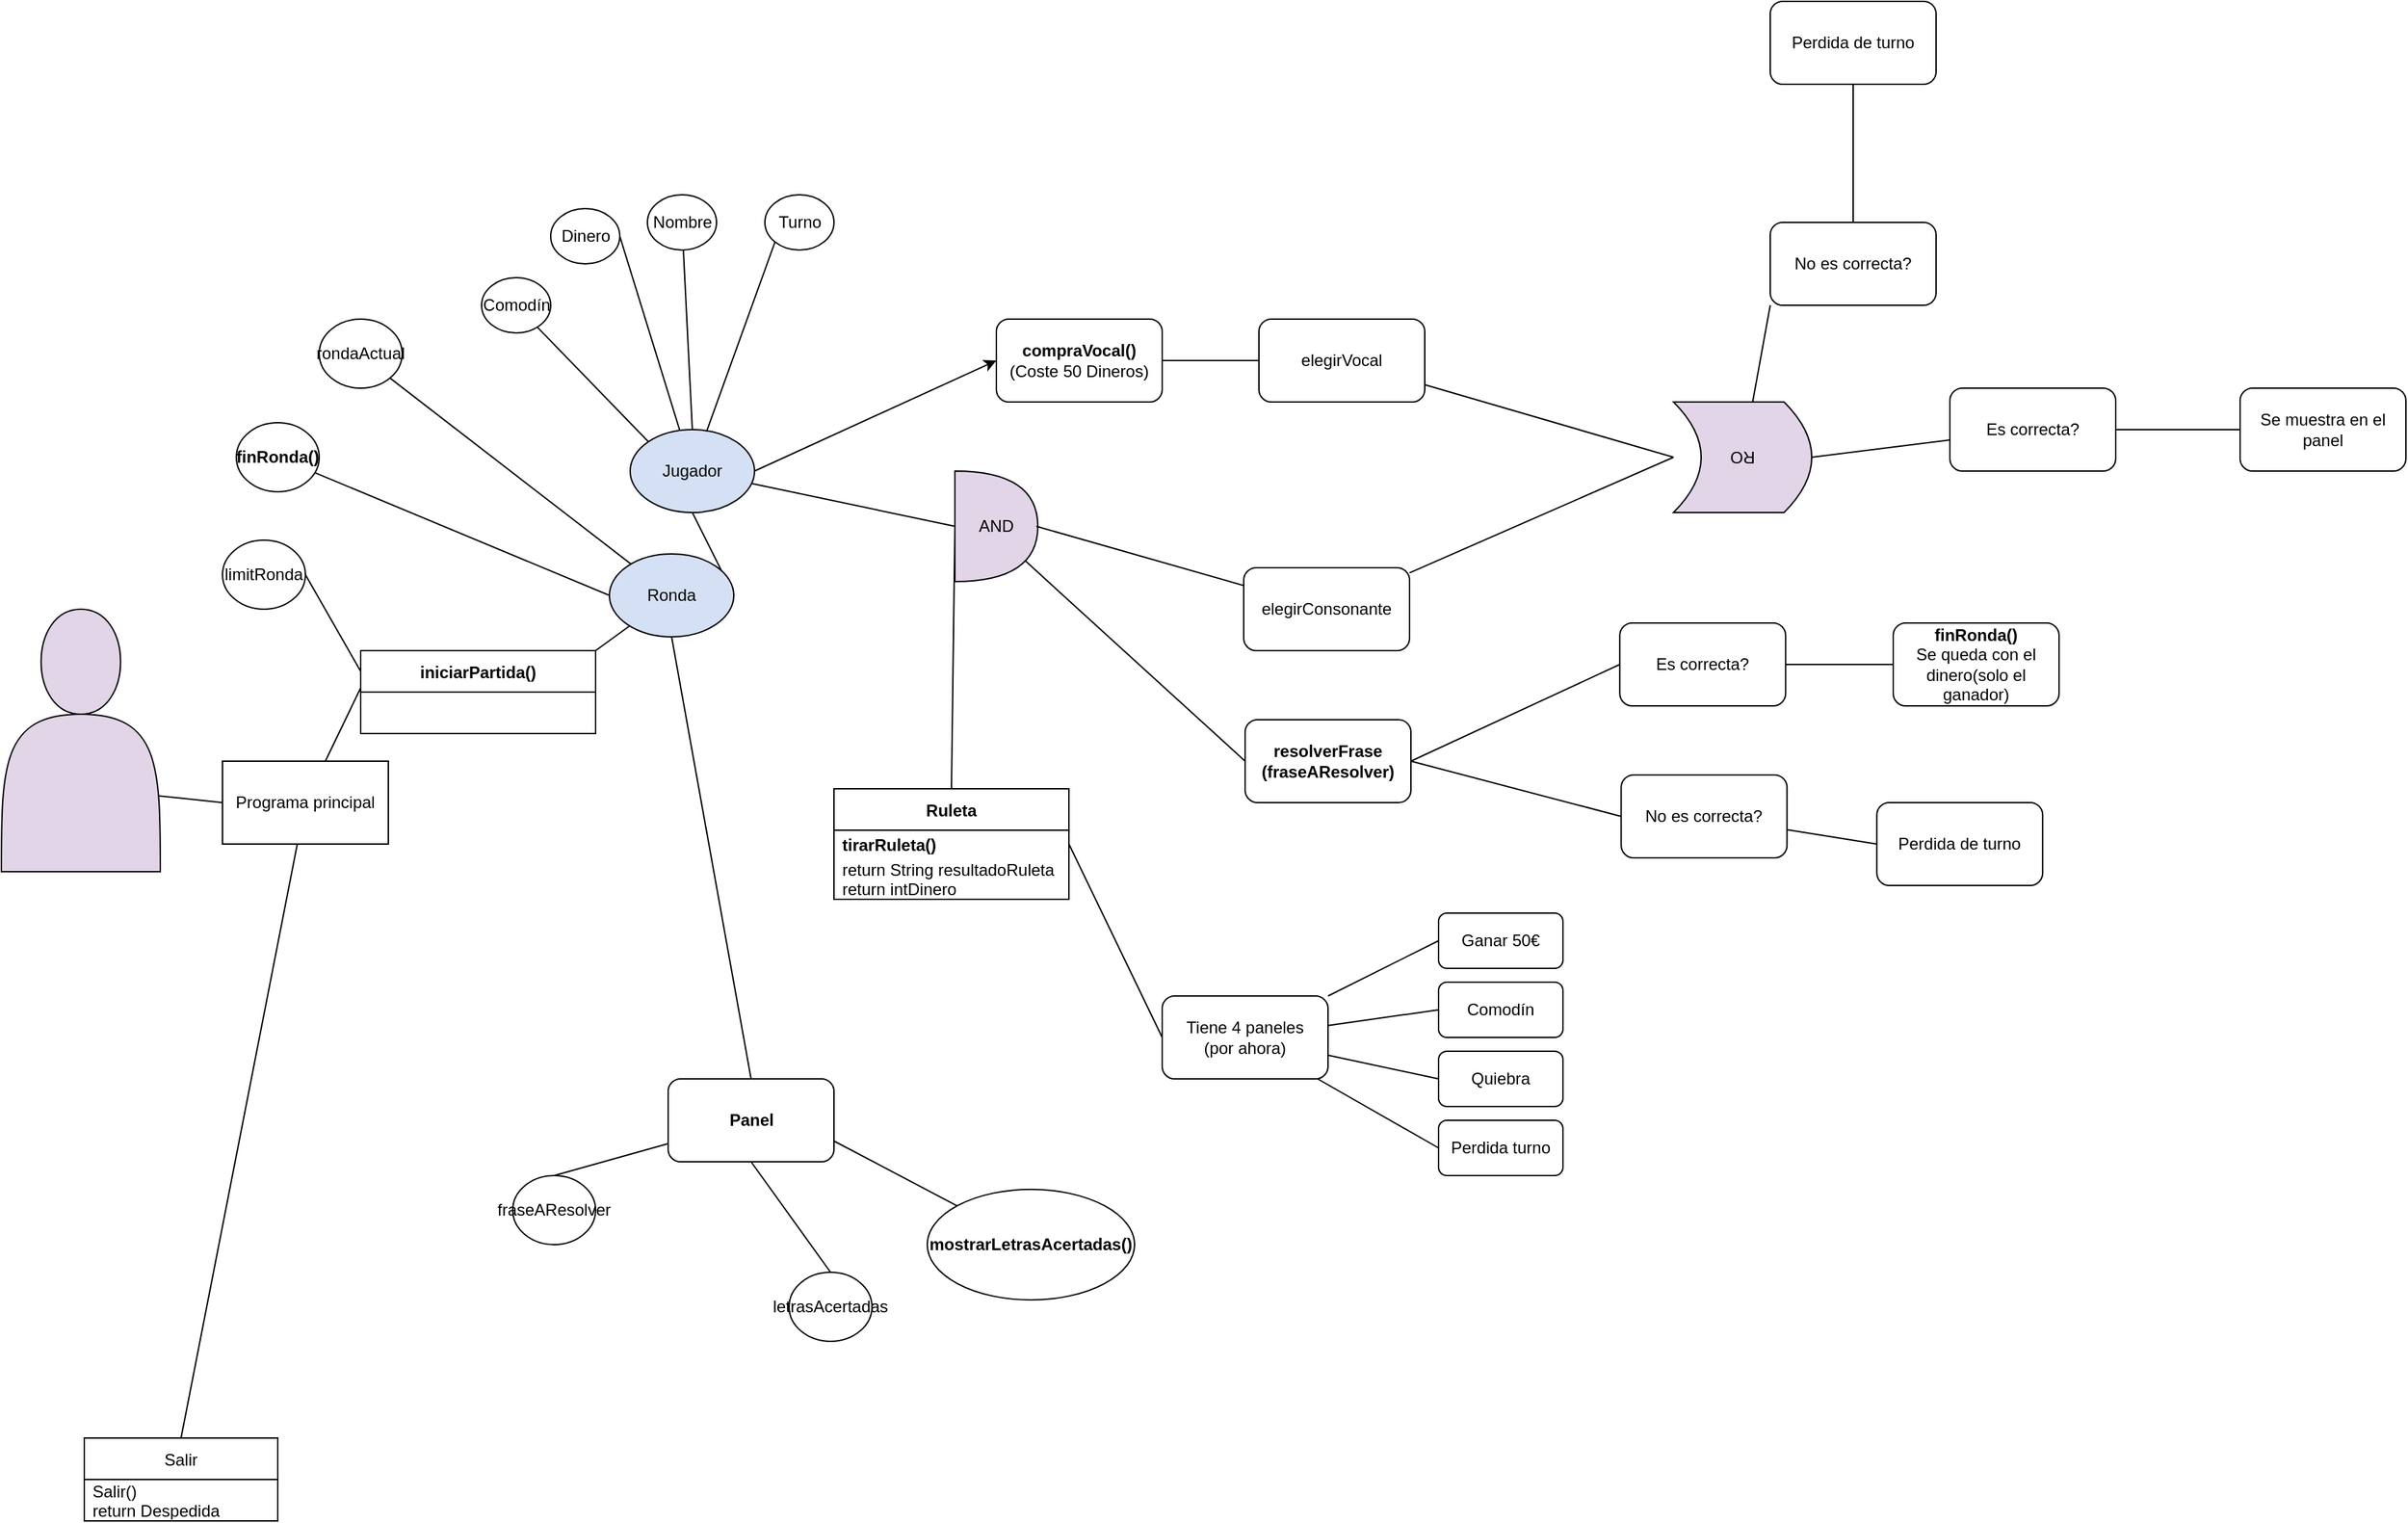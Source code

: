 <mxfile version="20.3.0" type="device"><diagram id="k0oU-4qwfNHXqKNw-vbr" name="Página-1"><mxGraphModel dx="1278" dy="13011" grid="1" gridSize="10" guides="1" tooltips="1" connect="1" arrows="1" fold="1" page="1" pageScale="1" pageWidth="12000" pageHeight="12000" math="0" shadow="0"><root><mxCell id="0"/><mxCell id="1" parent="0"/><mxCell id="8n51Emu_OmfP5lo69zwY-19" style="edgeStyle=none;rounded=0;orthogonalLoop=1;jettySize=auto;html=1;entryX=0;entryY=0.5;entryDx=0;entryDy=0;endArrow=none;endFill=0;" edge="1" parent="1" source="8n51Emu_OmfP5lo69zwY-1" target="8n51Emu_OmfP5lo69zwY-2"><mxGeometry relative="1" as="geometry"/></mxCell><mxCell id="8n51Emu_OmfP5lo69zwY-1" value="Actor" style="shape=umlActor;verticalLabelPosition=bottom;verticalAlign=top;html=1;outlineConnect=0;" vertex="1" parent="1"><mxGeometry x="140" y="270" width="30" height="60" as="geometry"/></mxCell><mxCell id="8n51Emu_OmfP5lo69zwY-18" style="edgeStyle=none;rounded=0;orthogonalLoop=1;jettySize=auto;html=1;entryX=0.014;entryY=0.367;entryDx=0;entryDy=0;entryPerimeter=0;endArrow=none;endFill=0;" edge="1" parent="1" source="8n51Emu_OmfP5lo69zwY-2" target="8n51Emu_OmfP5lo69zwY-5"><mxGeometry relative="1" as="geometry"/></mxCell><mxCell id="8n51Emu_OmfP5lo69zwY-61" style="edgeStyle=none;rounded=0;orthogonalLoop=1;jettySize=auto;html=1;entryX=0.5;entryY=0;entryDx=0;entryDy=0;endArrow=none;endFill=0;" edge="1" parent="1" source="8n51Emu_OmfP5lo69zwY-2" target="8n51Emu_OmfP5lo69zwY-33"><mxGeometry relative="1" as="geometry"/></mxCell><mxCell id="8n51Emu_OmfP5lo69zwY-2" value="Programa principal" style="rounded=0;whiteSpace=wrap;html=1;" vertex="1" parent="1"><mxGeometry x="250" y="280" width="120" height="60" as="geometry"/></mxCell><mxCell id="8n51Emu_OmfP5lo69zwY-15" style="edgeStyle=none;rounded=0;orthogonalLoop=1;jettySize=auto;html=1;entryX=1;entryY=0.5;entryDx=0;entryDy=0;endArrow=none;endFill=0;" edge="1" parent="1" source="8n51Emu_OmfP5lo69zwY-4" target="8n51Emu_OmfP5lo69zwY-14"><mxGeometry relative="1" as="geometry"/></mxCell><mxCell id="8n51Emu_OmfP5lo69zwY-21" style="edgeStyle=none;rounded=0;orthogonalLoop=1;jettySize=auto;html=1;entryX=0;entryY=0.5;entryDx=0;entryDy=0;entryPerimeter=0;endArrow=none;endFill=0;" edge="1" parent="1" source="8n51Emu_OmfP5lo69zwY-4" target="8n51Emu_OmfP5lo69zwY-20"><mxGeometry relative="1" as="geometry"/></mxCell><mxCell id="8n51Emu_OmfP5lo69zwY-44" style="edgeStyle=none;rounded=0;orthogonalLoop=1;jettySize=auto;html=1;entryX=0;entryY=1;entryDx=0;entryDy=0;endArrow=none;endFill=0;" edge="1" parent="1" source="8n51Emu_OmfP5lo69zwY-4" target="8n51Emu_OmfP5lo69zwY-43"><mxGeometry relative="1" as="geometry"/></mxCell><mxCell id="8n51Emu_OmfP5lo69zwY-4" value="Jugador" style="ellipse;whiteSpace=wrap;html=1;fillColor=#D4E1F5;" vertex="1" parent="1"><mxGeometry x="545" y="40" width="90" height="60" as="geometry"/></mxCell><mxCell id="8n51Emu_OmfP5lo69zwY-13" style="edgeStyle=none;rounded=0;orthogonalLoop=1;jettySize=auto;html=1;entryX=0.5;entryY=1;entryDx=0;entryDy=0;endArrow=none;endFill=0;exitX=1;exitY=0.5;exitDx=0;exitDy=0;" edge="1" parent="1" source="8n51Emu_OmfP5lo69zwY-69" target="8n51Emu_OmfP5lo69zwY-4"><mxGeometry relative="1" as="geometry"/></mxCell><mxCell id="8n51Emu_OmfP5lo69zwY-93" style="edgeStyle=none;rounded=0;orthogonalLoop=1;jettySize=auto;html=1;entryX=0.5;entryY=0;entryDx=0;entryDy=0;endArrow=none;endFill=0;exitX=0.5;exitY=1;exitDx=0;exitDy=0;" edge="1" parent="1" source="8n51Emu_OmfP5lo69zwY-69" target="8n51Emu_OmfP5lo69zwY-92"><mxGeometry relative="1" as="geometry"/></mxCell><mxCell id="8n51Emu_OmfP5lo69zwY-5" value="iniciarPartida()" style="swimlane;fontStyle=1;childLayout=stackLayout;horizontal=1;startSize=30;horizontalStack=0;resizeParent=1;resizeParentMax=0;resizeLast=0;collapsible=1;marginBottom=0;" vertex="1" parent="1"><mxGeometry x="350" y="200" width="170" height="60" as="geometry"><mxRectangle x="520" y="160" width="120" height="30" as="alternateBounds"/></mxGeometry></mxCell><mxCell id="8n51Emu_OmfP5lo69zwY-9" style="rounded=0;orthogonalLoop=1;jettySize=auto;html=1;entryX=0;entryY=0.5;entryDx=0;entryDy=0;exitX=1;exitY=0.5;exitDx=0;exitDy=0;" edge="1" parent="1" source="8n51Emu_OmfP5lo69zwY-4" target="8n51Emu_OmfP5lo69zwY-12"><mxGeometry relative="1" as="geometry"><mxPoint x="780" y="205" as="targetPoint"/></mxGeometry></mxCell><mxCell id="8n51Emu_OmfP5lo69zwY-12" value="&lt;b&gt;compraVocal()&lt;br&gt;&lt;/b&gt;(Coste 50 Dineros)" style="rounded=1;whiteSpace=wrap;html=1;" vertex="1" parent="1"><mxGeometry x="810" y="-40" width="120" height="60" as="geometry"/></mxCell><mxCell id="8n51Emu_OmfP5lo69zwY-14" value="Dinero" style="ellipse;whiteSpace=wrap;html=1;" vertex="1" parent="1"><mxGeometry x="487.5" y="-120" width="50" height="40" as="geometry"/></mxCell><mxCell id="8n51Emu_OmfP5lo69zwY-17" style="edgeStyle=none;rounded=0;orthogonalLoop=1;jettySize=auto;html=1;entryX=0.5;entryY=0;entryDx=0;entryDy=0;endArrow=none;endFill=0;" edge="1" parent="1" source="8n51Emu_OmfP5lo69zwY-16" target="8n51Emu_OmfP5lo69zwY-4"><mxGeometry relative="1" as="geometry"/></mxCell><mxCell id="8n51Emu_OmfP5lo69zwY-16" value="Nombre" style="ellipse;whiteSpace=wrap;html=1;" vertex="1" parent="1"><mxGeometry x="557.5" y="-130" width="50" height="40" as="geometry"/></mxCell><mxCell id="8n51Emu_OmfP5lo69zwY-24" style="edgeStyle=none;rounded=0;orthogonalLoop=1;jettySize=auto;html=1;entryX=0;entryY=0.5;entryDx=0;entryDy=0;endArrow=none;endFill=0;exitX=0.85;exitY=0.813;exitDx=0;exitDy=0;exitPerimeter=0;" edge="1" parent="1" source="8n51Emu_OmfP5lo69zwY-20" target="8n51Emu_OmfP5lo69zwY-23"><mxGeometry relative="1" as="geometry"/></mxCell><mxCell id="8n51Emu_OmfP5lo69zwY-20" value="AND" style="shape=or;whiteSpace=wrap;html=1;fillColor=#E1D5E7;" vertex="1" parent="1"><mxGeometry x="780" y="70" width="60" height="80" as="geometry"/></mxCell><mxCell id="8n51Emu_OmfP5lo69zwY-49" style="edgeStyle=none;rounded=0;orthogonalLoop=1;jettySize=auto;html=1;entryX=0;entryY=0.5;entryDx=0;entryDy=0;endArrow=none;endFill=0;exitX=1;exitY=0.5;exitDx=0;exitDy=0;" edge="1" parent="1" source="8n51Emu_OmfP5lo69zwY-23" target="8n51Emu_OmfP5lo69zwY-46"><mxGeometry relative="1" as="geometry"><mxPoint x="1139.997" y="250" as="sourcePoint"/></mxGeometry></mxCell><mxCell id="8n51Emu_OmfP5lo69zwY-53" style="edgeStyle=none;rounded=0;orthogonalLoop=1;jettySize=auto;html=1;entryX=0;entryY=0.5;entryDx=0;entryDy=0;endArrow=none;endFill=0;exitX=1;exitY=0.5;exitDx=0;exitDy=0;" edge="1" parent="1" source="8n51Emu_OmfP5lo69zwY-23" target="8n51Emu_OmfP5lo69zwY-51"><mxGeometry relative="1" as="geometry"><mxPoint x="1187.14" y="215.556" as="sourcePoint"/></mxGeometry></mxCell><mxCell id="8n51Emu_OmfP5lo69zwY-23" value="&lt;b&gt;resolverFrase&lt;br&gt;(fraseAResolver)&lt;/b&gt;" style="rounded=1;whiteSpace=wrap;html=1;" vertex="1" parent="1"><mxGeometry x="990" y="250" width="120" height="60" as="geometry"/></mxCell><mxCell id="8n51Emu_OmfP5lo69zwY-38" style="edgeStyle=none;rounded=0;orthogonalLoop=1;jettySize=auto;html=1;endArrow=none;endFill=0;entryX=1;entryY=0.5;entryDx=0;entryDy=0;" edge="1" parent="1" source="8n51Emu_OmfP5lo69zwY-26" target="8n51Emu_OmfP5lo69zwY-35"><mxGeometry relative="1" as="geometry"><mxPoint x="1290" y="60.0" as="targetPoint"/></mxGeometry></mxCell><mxCell id="8n51Emu_OmfP5lo69zwY-26" value="elegirVocal" style="rounded=1;whiteSpace=wrap;html=1;" vertex="1" parent="1"><mxGeometry x="1000" y="-40" width="120" height="60" as="geometry"/></mxCell><mxCell id="8n51Emu_OmfP5lo69zwY-28" style="edgeStyle=none;rounded=0;orthogonalLoop=1;jettySize=auto;html=1;entryX=1;entryY=0.5;entryDx=0;entryDy=0;entryPerimeter=0;endArrow=none;endFill=0;" edge="1" parent="1" source="8n51Emu_OmfP5lo69zwY-27"><mxGeometry relative="1" as="geometry"><mxPoint x="839" y="110" as="targetPoint"/></mxGeometry></mxCell><mxCell id="8n51Emu_OmfP5lo69zwY-37" style="edgeStyle=none;rounded=0;orthogonalLoop=1;jettySize=auto;html=1;endArrow=none;endFill=0;" edge="1" parent="1" source="8n51Emu_OmfP5lo69zwY-27"><mxGeometry relative="1" as="geometry"><mxPoint x="1300" y="60.0" as="targetPoint"/></mxGeometry></mxCell><mxCell id="8n51Emu_OmfP5lo69zwY-27" value="elegirConsonante" style="rounded=1;whiteSpace=wrap;html=1;" vertex="1" parent="1"><mxGeometry x="989" y="140" width="120" height="60" as="geometry"/></mxCell><mxCell id="8n51Emu_OmfP5lo69zwY-32" style="edgeStyle=none;rounded=0;orthogonalLoop=1;jettySize=auto;html=1;entryX=0;entryY=0.5;entryDx=0;entryDy=0;endArrow=none;endFill=0;exitX=1;exitY=0.5;exitDx=0;exitDy=0;" edge="1" parent="1" source="8n51Emu_OmfP5lo69zwY-12" target="8n51Emu_OmfP5lo69zwY-26"><mxGeometry relative="1" as="geometry"><mxPoint x="1070" y="16.667" as="sourcePoint"/></mxGeometry></mxCell><mxCell id="8n51Emu_OmfP5lo69zwY-33" value="Salir" style="swimlane;fontStyle=0;childLayout=stackLayout;horizontal=1;startSize=30;horizontalStack=0;resizeParent=1;resizeParentMax=0;resizeLast=0;collapsible=1;marginBottom=0;" vertex="1" parent="1"><mxGeometry x="150" y="770" width="140" height="60" as="geometry"/></mxCell><mxCell id="8n51Emu_OmfP5lo69zwY-34" value="Salir()&#10;return Despedida" style="text;strokeColor=none;fillColor=none;align=left;verticalAlign=middle;spacingLeft=4;spacingRight=4;overflow=hidden;points=[[0,0.5],[1,0.5]];portConstraint=eastwest;rotatable=0;" vertex="1" parent="8n51Emu_OmfP5lo69zwY-33"><mxGeometry y="30" width="140" height="30" as="geometry"/></mxCell><mxCell id="8n51Emu_OmfP5lo69zwY-40" style="edgeStyle=none;rounded=0;orthogonalLoop=1;jettySize=auto;html=1;entryX=0;entryY=1;entryDx=0;entryDy=0;endArrow=none;endFill=0;" edge="1" parent="1" source="8n51Emu_OmfP5lo69zwY-35" target="8n51Emu_OmfP5lo69zwY-39"><mxGeometry relative="1" as="geometry"/></mxCell><mxCell id="8n51Emu_OmfP5lo69zwY-35" value="RO" style="shape=dataStorage;whiteSpace=wrap;html=1;fixedSize=1;fillColor=#E1D5E7;rotation=-180;" vertex="1" parent="1"><mxGeometry x="1300" y="20" width="100" height="80" as="geometry"/></mxCell><mxCell id="8n51Emu_OmfP5lo69zwY-41" style="edgeStyle=none;rounded=0;orthogonalLoop=1;jettySize=auto;html=1;endArrow=none;endFill=0;" edge="1" parent="1" source="8n51Emu_OmfP5lo69zwY-39"><mxGeometry relative="1" as="geometry"><mxPoint x="1430" y="-210.0" as="targetPoint"/></mxGeometry></mxCell><mxCell id="8n51Emu_OmfP5lo69zwY-39" value="No es correcta?" style="rounded=1;whiteSpace=wrap;html=1;" vertex="1" parent="1"><mxGeometry x="1370" y="-110" width="120" height="60" as="geometry"/></mxCell><mxCell id="8n51Emu_OmfP5lo69zwY-42" value="Perdida de turno" style="rounded=1;whiteSpace=wrap;html=1;" vertex="1" parent="1"><mxGeometry x="1370" y="-270" width="120" height="60" as="geometry"/></mxCell><mxCell id="8n51Emu_OmfP5lo69zwY-43" value="Turno" style="ellipse;whiteSpace=wrap;html=1;" vertex="1" parent="1"><mxGeometry x="642.5" y="-130" width="50" height="40" as="geometry"/></mxCell><mxCell id="8n51Emu_OmfP5lo69zwY-48" style="edgeStyle=none;rounded=0;orthogonalLoop=1;jettySize=auto;html=1;entryX=0;entryY=0.5;entryDx=0;entryDy=0;endArrow=none;endFill=0;" edge="1" parent="1" source="8n51Emu_OmfP5lo69zwY-46" target="8n51Emu_OmfP5lo69zwY-47"><mxGeometry relative="1" as="geometry"/></mxCell><mxCell id="8n51Emu_OmfP5lo69zwY-46" value="No es correcta?" style="rounded=1;whiteSpace=wrap;html=1;" vertex="1" parent="1"><mxGeometry x="1262.14" y="290" width="120" height="60" as="geometry"/></mxCell><mxCell id="8n51Emu_OmfP5lo69zwY-47" value="Perdida de turno" style="rounded=1;whiteSpace=wrap;html=1;" vertex="1" parent="1"><mxGeometry x="1447.14" y="310" width="120" height="60" as="geometry"/></mxCell><mxCell id="8n51Emu_OmfP5lo69zwY-50" style="edgeStyle=none;rounded=0;orthogonalLoop=1;jettySize=auto;html=1;entryX=0;entryY=0.5;entryDx=0;entryDy=0;endArrow=none;endFill=0;" edge="1" parent="1" source="8n51Emu_OmfP5lo69zwY-51" target="8n51Emu_OmfP5lo69zwY-52"><mxGeometry relative="1" as="geometry"/></mxCell><mxCell id="8n51Emu_OmfP5lo69zwY-51" value="Es correcta?" style="rounded=1;whiteSpace=wrap;html=1;" vertex="1" parent="1"><mxGeometry x="1261.14" y="180" width="120" height="60" as="geometry"/></mxCell><mxCell id="8n51Emu_OmfP5lo69zwY-52" value="&lt;b&gt;finRonda()&lt;/b&gt;&lt;br&gt;Se queda con el dinero(solo el ganador)" style="rounded=1;whiteSpace=wrap;html=1;" vertex="1" parent="1"><mxGeometry x="1459" y="180" width="120" height="60" as="geometry"/></mxCell><mxCell id="8n51Emu_OmfP5lo69zwY-58" style="edgeStyle=none;rounded=0;orthogonalLoop=1;jettySize=auto;html=1;entryX=0;entryY=0.5;entryDx=0;entryDy=0;endArrow=none;endFill=0;" edge="1" parent="1" source="8n51Emu_OmfP5lo69zwY-56" target="8n51Emu_OmfP5lo69zwY-57"><mxGeometry relative="1" as="geometry"/></mxCell><mxCell id="8n51Emu_OmfP5lo69zwY-59" style="edgeStyle=none;rounded=0;orthogonalLoop=1;jettySize=auto;html=1;entryX=0;entryY=0.5;entryDx=0;entryDy=0;endArrow=none;endFill=0;" edge="1" parent="1" source="8n51Emu_OmfP5lo69zwY-56" target="8n51Emu_OmfP5lo69zwY-35"><mxGeometry relative="1" as="geometry"/></mxCell><mxCell id="8n51Emu_OmfP5lo69zwY-56" value="Es correcta?" style="rounded=1;whiteSpace=wrap;html=1;" vertex="1" parent="1"><mxGeometry x="1500" y="10" width="120" height="60" as="geometry"/></mxCell><mxCell id="8n51Emu_OmfP5lo69zwY-57" value="Se muestra en el panel" style="rounded=1;whiteSpace=wrap;html=1;" vertex="1" parent="1"><mxGeometry x="1710" y="10" width="120" height="60" as="geometry"/></mxCell><mxCell id="8n51Emu_OmfP5lo69zwY-62" value="" style="shape=actor;whiteSpace=wrap;html=1;fillColor=#E1D5E7;" vertex="1" parent="1"><mxGeometry x="90" y="170" width="115" height="190" as="geometry"/></mxCell><mxCell id="8n51Emu_OmfP5lo69zwY-72" style="edgeStyle=none;rounded=0;orthogonalLoop=1;jettySize=auto;html=1;entryX=1;entryY=0.5;entryDx=0;entryDy=0;endArrow=none;endFill=0;exitX=0;exitY=0.25;exitDx=0;exitDy=0;" edge="1" parent="1" source="8n51Emu_OmfP5lo69zwY-5" target="8n51Emu_OmfP5lo69zwY-70"><mxGeometry relative="1" as="geometry"/></mxCell><mxCell id="8n51Emu_OmfP5lo69zwY-73" style="edgeStyle=none;rounded=0;orthogonalLoop=1;jettySize=auto;html=1;entryX=1;entryY=1;entryDx=0;entryDy=0;endArrow=none;endFill=0;" edge="1" parent="1" source="8n51Emu_OmfP5lo69zwY-69" target="8n51Emu_OmfP5lo69zwY-71"><mxGeometry relative="1" as="geometry"/></mxCell><mxCell id="8n51Emu_OmfP5lo69zwY-74" style="edgeStyle=none;rounded=0;orthogonalLoop=1;jettySize=auto;html=1;entryX=1;entryY=0;entryDx=0;entryDy=0;endArrow=none;endFill=0;" edge="1" parent="1" source="8n51Emu_OmfP5lo69zwY-69" target="8n51Emu_OmfP5lo69zwY-5"><mxGeometry relative="1" as="geometry"/></mxCell><mxCell id="8n51Emu_OmfP5lo69zwY-69" value="Ronda" style="ellipse;whiteSpace=wrap;html=1;fillColor=#D4E1F5;" vertex="1" parent="1"><mxGeometry x="530" y="130" width="90" height="60" as="geometry"/></mxCell><mxCell id="8n51Emu_OmfP5lo69zwY-70" value="limitRonda" style="ellipse;whiteSpace=wrap;html=1;" vertex="1" parent="1"><mxGeometry x="250" y="120" width="60" height="50" as="geometry"/></mxCell><mxCell id="8n51Emu_OmfP5lo69zwY-71" value="rondaActual" style="ellipse;whiteSpace=wrap;html=1;" vertex="1" parent="1"><mxGeometry x="320" y="-40" width="60" height="50" as="geometry"/></mxCell><mxCell id="8n51Emu_OmfP5lo69zwY-76" value="Ruleta" style="swimlane;fontStyle=1;childLayout=stackLayout;horizontal=1;startSize=30;horizontalStack=0;resizeParent=1;resizeParentMax=0;resizeLast=0;collapsible=1;marginBottom=0;" vertex="1" parent="1"><mxGeometry x="692.5" y="300" width="170" height="80" as="geometry"><mxRectangle x="520" y="160" width="120" height="30" as="alternateBounds"/></mxGeometry></mxCell><mxCell id="8n51Emu_OmfP5lo69zwY-77" value="tirarRuleta()" style="text;strokeColor=none;fillColor=none;align=left;verticalAlign=middle;spacingLeft=4;spacingRight=4;overflow=hidden;points=[[0,0.5],[1,0.5]];portConstraint=eastwest;rotatable=0;fontStyle=1" vertex="1" parent="8n51Emu_OmfP5lo69zwY-76"><mxGeometry y="30" width="170" height="20" as="geometry"/></mxCell><mxCell id="8n51Emu_OmfP5lo69zwY-78" value="return String resultadoRuleta&#10;return intDinero" style="text;strokeColor=none;fillColor=none;align=left;verticalAlign=middle;spacingLeft=4;spacingRight=4;overflow=hidden;points=[[0,0.5],[1,0.5]];portConstraint=eastwest;rotatable=0;" vertex="1" parent="8n51Emu_OmfP5lo69zwY-76"><mxGeometry y="50" width="170" height="30" as="geometry"/></mxCell><mxCell id="8n51Emu_OmfP5lo69zwY-86" style="edgeStyle=none;rounded=0;orthogonalLoop=1;jettySize=auto;html=1;entryX=0;entryY=0.5;entryDx=0;entryDy=0;endArrow=none;endFill=0;" edge="1" parent="1" source="8n51Emu_OmfP5lo69zwY-79" target="8n51Emu_OmfP5lo69zwY-82"><mxGeometry relative="1" as="geometry"/></mxCell><mxCell id="8n51Emu_OmfP5lo69zwY-87" style="edgeStyle=none;rounded=0;orthogonalLoop=1;jettySize=auto;html=1;entryX=0;entryY=0.5;entryDx=0;entryDy=0;endArrow=none;endFill=0;" edge="1" parent="1" source="8n51Emu_OmfP5lo69zwY-79" target="8n51Emu_OmfP5lo69zwY-83"><mxGeometry relative="1" as="geometry"/></mxCell><mxCell id="8n51Emu_OmfP5lo69zwY-88" style="edgeStyle=none;rounded=0;orthogonalLoop=1;jettySize=auto;html=1;entryX=0;entryY=0.5;entryDx=0;entryDy=0;endArrow=none;endFill=0;" edge="1" parent="1" source="8n51Emu_OmfP5lo69zwY-79" target="8n51Emu_OmfP5lo69zwY-84"><mxGeometry relative="1" as="geometry"/></mxCell><mxCell id="8n51Emu_OmfP5lo69zwY-89" style="edgeStyle=none;rounded=0;orthogonalLoop=1;jettySize=auto;html=1;entryX=0;entryY=0.5;entryDx=0;entryDy=0;endArrow=none;endFill=0;" edge="1" parent="1" source="8n51Emu_OmfP5lo69zwY-79" target="8n51Emu_OmfP5lo69zwY-85"><mxGeometry relative="1" as="geometry"/></mxCell><mxCell id="8n51Emu_OmfP5lo69zwY-79" value="Tiene 4 paneles&lt;br&gt;(por ahora)" style="rounded=1;whiteSpace=wrap;html=1;" vertex="1" parent="1"><mxGeometry x="930" y="450" width="120" height="60" as="geometry"/></mxCell><mxCell id="8n51Emu_OmfP5lo69zwY-80" style="edgeStyle=none;rounded=0;orthogonalLoop=1;jettySize=auto;html=1;entryX=0;entryY=0.5;entryDx=0;entryDy=0;endArrow=none;endFill=0;exitX=1;exitY=0.5;exitDx=0;exitDy=0;" edge="1" parent="1" source="8n51Emu_OmfP5lo69zwY-77" target="8n51Emu_OmfP5lo69zwY-79"><mxGeometry relative="1" as="geometry"/></mxCell><mxCell id="8n51Emu_OmfP5lo69zwY-81" style="edgeStyle=none;rounded=0;orthogonalLoop=1;jettySize=auto;html=1;entryX=0;entryY=0.5;entryDx=0;entryDy=0;entryPerimeter=0;endArrow=none;endFill=0;exitX=0.5;exitY=0;exitDx=0;exitDy=0;" edge="1" parent="1" source="8n51Emu_OmfP5lo69zwY-76" target="8n51Emu_OmfP5lo69zwY-20"><mxGeometry relative="1" as="geometry"/></mxCell><mxCell id="8n51Emu_OmfP5lo69zwY-82" value="Ganar 50€" style="rounded=1;whiteSpace=wrap;html=1;" vertex="1" parent="1"><mxGeometry x="1130" y="390" width="90" height="40" as="geometry"/></mxCell><mxCell id="8n51Emu_OmfP5lo69zwY-83" value="Comodín" style="rounded=1;whiteSpace=wrap;html=1;" vertex="1" parent="1"><mxGeometry x="1130" y="440" width="90" height="40" as="geometry"/></mxCell><mxCell id="8n51Emu_OmfP5lo69zwY-84" value="Quiebra" style="rounded=1;whiteSpace=wrap;html=1;" vertex="1" parent="1"><mxGeometry x="1130" y="490" width="90" height="40" as="geometry"/></mxCell><mxCell id="8n51Emu_OmfP5lo69zwY-85" value="Perdida turno" style="rounded=1;whiteSpace=wrap;html=1;" vertex="1" parent="1"><mxGeometry x="1130" y="540" width="90" height="40" as="geometry"/></mxCell><mxCell id="8n51Emu_OmfP5lo69zwY-91" style="edgeStyle=none;rounded=0;orthogonalLoop=1;jettySize=auto;html=1;entryX=0;entryY=0;entryDx=0;entryDy=0;endArrow=none;endFill=0;" edge="1" parent="1" source="8n51Emu_OmfP5lo69zwY-90" target="8n51Emu_OmfP5lo69zwY-4"><mxGeometry relative="1" as="geometry"/></mxCell><mxCell id="8n51Emu_OmfP5lo69zwY-90" value="Comodín" style="ellipse;whiteSpace=wrap;html=1;" vertex="1" parent="1"><mxGeometry x="437.5" y="-70" width="50" height="40" as="geometry"/></mxCell><mxCell id="8n51Emu_OmfP5lo69zwY-95" style="edgeStyle=none;rounded=0;orthogonalLoop=1;jettySize=auto;html=1;entryX=0.5;entryY=0;entryDx=0;entryDy=0;endArrow=none;endFill=0;" edge="1" parent="1" source="8n51Emu_OmfP5lo69zwY-92" target="8n51Emu_OmfP5lo69zwY-94"><mxGeometry relative="1" as="geometry"/></mxCell><mxCell id="8n51Emu_OmfP5lo69zwY-92" value="&lt;b&gt;Panel&lt;/b&gt;" style="rounded=1;whiteSpace=wrap;html=1;" vertex="1" parent="1"><mxGeometry x="572.5" y="510" width="120" height="60" as="geometry"/></mxCell><mxCell id="8n51Emu_OmfP5lo69zwY-97" style="edgeStyle=none;rounded=0;orthogonalLoop=1;jettySize=auto;html=1;entryX=0.5;entryY=0;entryDx=0;entryDy=0;endArrow=none;endFill=0;exitX=0.5;exitY=1;exitDx=0;exitDy=0;" edge="1" parent="1" source="8n51Emu_OmfP5lo69zwY-92" target="8n51Emu_OmfP5lo69zwY-96"><mxGeometry relative="1" as="geometry"/></mxCell><mxCell id="8n51Emu_OmfP5lo69zwY-94" value="fraseAResolver" style="ellipse;whiteSpace=wrap;html=1;" vertex="1" parent="1"><mxGeometry x="460" y="580" width="60" height="50" as="geometry"/></mxCell><mxCell id="8n51Emu_OmfP5lo69zwY-96" value="letrasAcertadas" style="ellipse;whiteSpace=wrap;html=1;" vertex="1" parent="1"><mxGeometry x="660" y="650" width="60" height="50" as="geometry"/></mxCell><mxCell id="8n51Emu_OmfP5lo69zwY-99" style="edgeStyle=none;rounded=0;orthogonalLoop=1;jettySize=auto;html=1;entryX=1;entryY=0.75;entryDx=0;entryDy=0;endArrow=none;endFill=0;" edge="1" parent="1" source="8n51Emu_OmfP5lo69zwY-98" target="8n51Emu_OmfP5lo69zwY-92"><mxGeometry relative="1" as="geometry"/></mxCell><mxCell id="8n51Emu_OmfP5lo69zwY-98" value="&lt;b&gt;mostrarLetrasAcertadas()&lt;/b&gt;" style="ellipse;whiteSpace=wrap;html=1;" vertex="1" parent="1"><mxGeometry x="760" y="590" width="150" height="80" as="geometry"/></mxCell><mxCell id="8n51Emu_OmfP5lo69zwY-109" style="edgeStyle=none;rounded=0;orthogonalLoop=1;jettySize=auto;html=1;entryX=0;entryY=0.5;entryDx=0;entryDy=0;endArrow=none;endFill=0;" edge="1" parent="1" source="8n51Emu_OmfP5lo69zwY-108" target="8n51Emu_OmfP5lo69zwY-69"><mxGeometry relative="1" as="geometry"/></mxCell><mxCell id="8n51Emu_OmfP5lo69zwY-108" value="&lt;b&gt;finRonda()&lt;/b&gt;" style="ellipse;whiteSpace=wrap;html=1;" vertex="1" parent="1"><mxGeometry x="260" y="35" width="60" height="50" as="geometry"/></mxCell></root></mxGraphModel></diagram></mxfile>